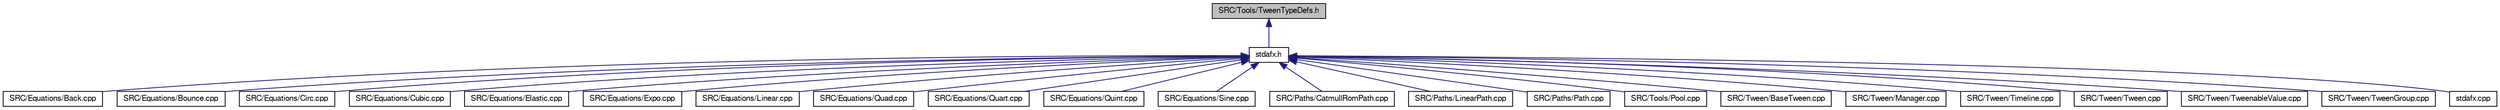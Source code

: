 digraph "SRC/Tools/TweenTypeDefs.h"
{
  bgcolor="transparent";
  edge [fontname="FreeSans",fontsize="10",labelfontname="FreeSans",labelfontsize="10"];
  node [fontname="FreeSans",fontsize="10",shape=record];
  Node1 [label="SRC/Tools/TweenTypeDefs.h",height=0.2,width=0.4,color="black", fillcolor="grey75", style="filled" fontcolor="black"];
  Node1 -> Node2 [dir="back",color="midnightblue",fontsize="10",style="solid",fontname="FreeSans"];
  Node2 [label="stdafx.h",height=0.2,width=0.4,color="black",URL="$stdafx_8h.html"];
  Node2 -> Node3 [dir="back",color="midnightblue",fontsize="10",style="solid",fontname="FreeSans"];
  Node3 [label="SRC/Equations/Back.cpp",height=0.2,width=0.4,color="black",URL="$Back_8cpp.html"];
  Node2 -> Node4 [dir="back",color="midnightblue",fontsize="10",style="solid",fontname="FreeSans"];
  Node4 [label="SRC/Equations/Bounce.cpp",height=0.2,width=0.4,color="black",URL="$Bounce_8cpp.html"];
  Node2 -> Node5 [dir="back",color="midnightblue",fontsize="10",style="solid",fontname="FreeSans"];
  Node5 [label="SRC/Equations/Circ.cpp",height=0.2,width=0.4,color="black",URL="$Circ_8cpp.html"];
  Node2 -> Node6 [dir="back",color="midnightblue",fontsize="10",style="solid",fontname="FreeSans"];
  Node6 [label="SRC/Equations/Cubic.cpp",height=0.2,width=0.4,color="black",URL="$Cubic_8cpp.html"];
  Node2 -> Node7 [dir="back",color="midnightblue",fontsize="10",style="solid",fontname="FreeSans"];
  Node7 [label="SRC/Equations/Elastic.cpp",height=0.2,width=0.4,color="black",URL="$Elastic_8cpp.html"];
  Node2 -> Node8 [dir="back",color="midnightblue",fontsize="10",style="solid",fontname="FreeSans"];
  Node8 [label="SRC/Equations/Expo.cpp",height=0.2,width=0.4,color="black",URL="$Expo_8cpp.html"];
  Node2 -> Node9 [dir="back",color="midnightblue",fontsize="10",style="solid",fontname="FreeSans"];
  Node9 [label="SRC/Equations/Linear.cpp",height=0.2,width=0.4,color="black",URL="$Linear_8cpp.html"];
  Node2 -> Node10 [dir="back",color="midnightblue",fontsize="10",style="solid",fontname="FreeSans"];
  Node10 [label="SRC/Equations/Quad.cpp",height=0.2,width=0.4,color="black",URL="$Quad_8cpp.html"];
  Node2 -> Node11 [dir="back",color="midnightblue",fontsize="10",style="solid",fontname="FreeSans"];
  Node11 [label="SRC/Equations/Quart.cpp",height=0.2,width=0.4,color="black",URL="$Quart_8cpp.html"];
  Node2 -> Node12 [dir="back",color="midnightblue",fontsize="10",style="solid",fontname="FreeSans"];
  Node12 [label="SRC/Equations/Quint.cpp",height=0.2,width=0.4,color="black",URL="$Quint_8cpp.html"];
  Node2 -> Node13 [dir="back",color="midnightblue",fontsize="10",style="solid",fontname="FreeSans"];
  Node13 [label="SRC/Equations/Sine.cpp",height=0.2,width=0.4,color="black",URL="$Sine_8cpp.html"];
  Node2 -> Node14 [dir="back",color="midnightblue",fontsize="10",style="solid",fontname="FreeSans"];
  Node14 [label="SRC/Paths/CatmullRomPath.cpp",height=0.2,width=0.4,color="black",URL="$CatmullRomPath_8cpp.html"];
  Node2 -> Node15 [dir="back",color="midnightblue",fontsize="10",style="solid",fontname="FreeSans"];
  Node15 [label="SRC/Paths/LinearPath.cpp",height=0.2,width=0.4,color="black",URL="$LinearPath_8cpp.html"];
  Node2 -> Node16 [dir="back",color="midnightblue",fontsize="10",style="solid",fontname="FreeSans"];
  Node16 [label="SRC/Paths/Path.cpp",height=0.2,width=0.4,color="black",URL="$Path_8cpp.html"];
  Node2 -> Node17 [dir="back",color="midnightblue",fontsize="10",style="solid",fontname="FreeSans"];
  Node17 [label="SRC/Tools/Pool.cpp",height=0.2,width=0.4,color="black",URL="$Pool_8cpp.html"];
  Node2 -> Node18 [dir="back",color="midnightblue",fontsize="10",style="solid",fontname="FreeSans"];
  Node18 [label="SRC/Tween/BaseTween.cpp",height=0.2,width=0.4,color="black",URL="$BaseTween_8cpp.html"];
  Node2 -> Node19 [dir="back",color="midnightblue",fontsize="10",style="solid",fontname="FreeSans"];
  Node19 [label="SRC/Tween/Manager.cpp",height=0.2,width=0.4,color="black",URL="$Manager_8cpp.html"];
  Node2 -> Node20 [dir="back",color="midnightblue",fontsize="10",style="solid",fontname="FreeSans"];
  Node20 [label="SRC/Tween/Timeline.cpp",height=0.2,width=0.4,color="black",URL="$Timeline_8cpp.html"];
  Node2 -> Node21 [dir="back",color="midnightblue",fontsize="10",style="solid",fontname="FreeSans"];
  Node21 [label="SRC/Tween/Tween.cpp",height=0.2,width=0.4,color="black",URL="$Tween_8cpp.html"];
  Node2 -> Node22 [dir="back",color="midnightblue",fontsize="10",style="solid",fontname="FreeSans"];
  Node22 [label="SRC/Tween/TweenableValue.cpp",height=0.2,width=0.4,color="black",URL="$TweenableValue_8cpp.html"];
  Node2 -> Node23 [dir="back",color="midnightblue",fontsize="10",style="solid",fontname="FreeSans"];
  Node23 [label="SRC/Tween/TweenGroup.cpp",height=0.2,width=0.4,color="black",URL="$TweenGroup_8cpp.html"];
  Node2 -> Node24 [dir="back",color="midnightblue",fontsize="10",style="solid",fontname="FreeSans"];
  Node24 [label="stdafx.cpp",height=0.2,width=0.4,color="black",URL="$stdafx_8cpp.html"];
}
